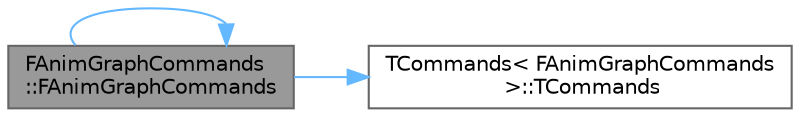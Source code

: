 digraph "FAnimGraphCommands::FAnimGraphCommands"
{
 // INTERACTIVE_SVG=YES
 // LATEX_PDF_SIZE
  bgcolor="transparent";
  edge [fontname=Helvetica,fontsize=10,labelfontname=Helvetica,labelfontsize=10];
  node [fontname=Helvetica,fontsize=10,shape=box,height=0.2,width=0.4];
  rankdir="LR";
  Node1 [id="Node000001",label="FAnimGraphCommands\l::FAnimGraphCommands",height=0.2,width=0.4,color="gray40", fillcolor="grey60", style="filled", fontcolor="black",tooltip=" "];
  Node1 -> Node1 [id="edge1_Node000001_Node000001",color="steelblue1",style="solid",tooltip=" "];
  Node1 -> Node2 [id="edge2_Node000001_Node000002",color="steelblue1",style="solid",tooltip=" "];
  Node2 [id="Node000002",label="TCommands\< FAnimGraphCommands\l \>::TCommands",height=0.2,width=0.4,color="grey40", fillcolor="white", style="filled",URL="$de/d91/classTCommands.html#af7c71d17a1b5af80968fa82e0a4a9db7",tooltip=" "];
}
